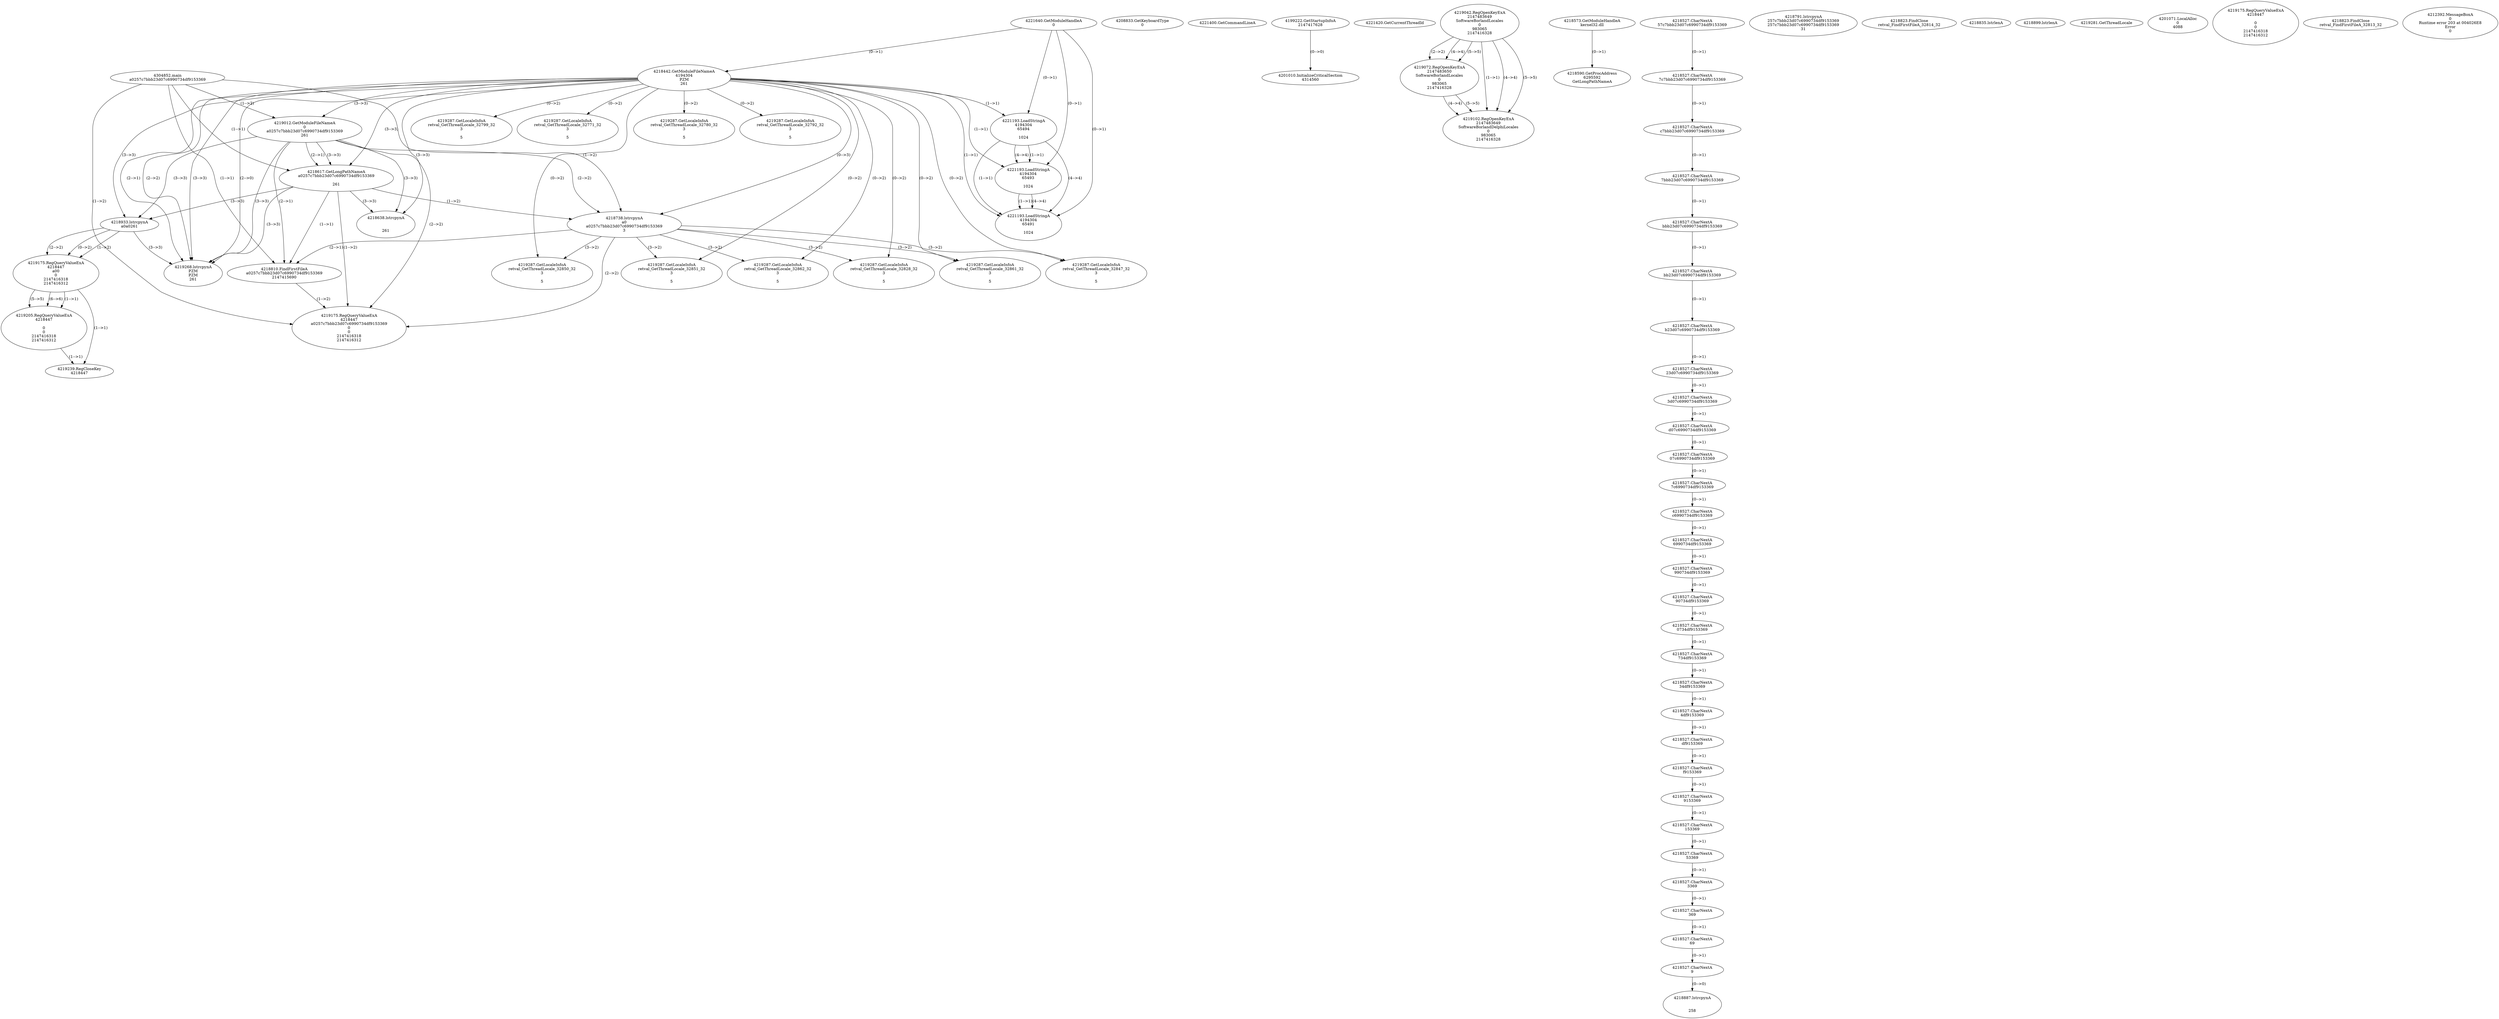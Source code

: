 // Global SCDG with merge call
digraph {
	0 [label="4304852.main
a0257c7bbb23d07c6990734df9153369"]
	1 [label="4221640.GetModuleHandleA
0"]
	2 [label="4208833.GetKeyboardType
0"]
	3 [label="4221400.GetCommandLineA
"]
	4 [label="4199222.GetStartupInfoA
2147417628"]
	5 [label="4221420.GetCurrentThreadId
"]
	6 [label="4218442.GetModuleFileNameA
4194304
PZM
261"]
	1 -> 6 [label="(0-->1)"]
	7 [label="4219012.GetModuleFileNameA
0
a0257c7bbb23d07c6990734df9153369
261"]
	0 -> 7 [label="(1-->2)"]
	6 -> 7 [label="(3-->3)"]
	8 [label="4219042.RegOpenKeyExA
2147483649
Software\Borland\Locales
0
983065
2147416328"]
	9 [label="4218573.GetModuleHandleA
kernel32.dll"]
	10 [label="4218590.GetProcAddress
6295592
GetLongPathNameA"]
	9 -> 10 [label="(0-->1)"]
	11 [label="4218617.GetLongPathNameA
a0257c7bbb23d07c6990734df9153369

261"]
	0 -> 11 [label="(1-->1)"]
	7 -> 11 [label="(2-->1)"]
	6 -> 11 [label="(3-->3)"]
	7 -> 11 [label="(3-->3)"]
	12 [label="4218738.lstrcpynA
a0
a0257c7bbb23d07c6990734df9153369
3"]
	0 -> 12 [label="(1-->2)"]
	7 -> 12 [label="(2-->2)"]
	11 -> 12 [label="(1-->2)"]
	6 -> 12 [label="(0-->3)"]
	13 [label="4218527.CharNextA
57c7bbb23d07c6990734df9153369"]
	14 [label="4218527.CharNextA
7c7bbb23d07c6990734df9153369"]
	13 -> 14 [label="(0-->1)"]
	15 [label="4218527.CharNextA
c7bbb23d07c6990734df9153369"]
	14 -> 15 [label="(0-->1)"]
	16 [label="4218527.CharNextA
7bbb23d07c6990734df9153369"]
	15 -> 16 [label="(0-->1)"]
	17 [label="4218527.CharNextA
bbb23d07c6990734df9153369"]
	16 -> 17 [label="(0-->1)"]
	18 [label="4218527.CharNextA
bb23d07c6990734df9153369"]
	17 -> 18 [label="(0-->1)"]
	19 [label="4218527.CharNextA
b23d07c6990734df9153369"]
	18 -> 19 [label="(0-->1)"]
	20 [label="4218527.CharNextA
23d07c6990734df9153369"]
	19 -> 20 [label="(0-->1)"]
	21 [label="4218527.CharNextA
3d07c6990734df9153369"]
	20 -> 21 [label="(0-->1)"]
	22 [label="4218527.CharNextA
d07c6990734df9153369"]
	21 -> 22 [label="(0-->1)"]
	23 [label="4218527.CharNextA
07c6990734df9153369"]
	22 -> 23 [label="(0-->1)"]
	24 [label="4218527.CharNextA
7c6990734df9153369"]
	23 -> 24 [label="(0-->1)"]
	25 [label="4218527.CharNextA
c6990734df9153369"]
	24 -> 25 [label="(0-->1)"]
	26 [label="4218527.CharNextA
6990734df9153369"]
	25 -> 26 [label="(0-->1)"]
	27 [label="4218527.CharNextA
990734df9153369"]
	26 -> 27 [label="(0-->1)"]
	28 [label="4218527.CharNextA
90734df9153369"]
	27 -> 28 [label="(0-->1)"]
	29 [label="4218527.CharNextA
0734df9153369"]
	28 -> 29 [label="(0-->1)"]
	30 [label="4218527.CharNextA
734df9153369"]
	29 -> 30 [label="(0-->1)"]
	31 [label="4218527.CharNextA
34df9153369"]
	30 -> 31 [label="(0-->1)"]
	32 [label="4218527.CharNextA
4df9153369"]
	31 -> 32 [label="(0-->1)"]
	33 [label="4218527.CharNextA
df9153369"]
	32 -> 33 [label="(0-->1)"]
	34 [label="4218527.CharNextA
f9153369"]
	33 -> 34 [label="(0-->1)"]
	35 [label="4218527.CharNextA
9153369"]
	34 -> 35 [label="(0-->1)"]
	36 [label="4218527.CharNextA
153369"]
	35 -> 36 [label="(0-->1)"]
	37 [label="4218527.CharNextA
53369"]
	36 -> 37 [label="(0-->1)"]
	38 [label="4218527.CharNextA
3369"]
	37 -> 38 [label="(0-->1)"]
	39 [label="4218527.CharNextA
369"]
	38 -> 39 [label="(0-->1)"]
	40 [label="4218527.CharNextA
69"]
	39 -> 40 [label="(0-->1)"]
	41 [label="4218527.CharNextA
9"]
	40 -> 41 [label="(0-->1)"]
	42 [label="4218791.lstrcpynA
257c7bbb23d07c6990734df9153369
257c7bbb23d07c6990734df9153369
31"]
	43 [label="4218810.FindFirstFileA
a0257c7bbb23d07c6990734df9153369
2147415690"]
	0 -> 43 [label="(1-->1)"]
	7 -> 43 [label="(2-->1)"]
	11 -> 43 [label="(1-->1)"]
	12 -> 43 [label="(2-->1)"]
	44 [label="4218823.FindClose
retval_FindFirstFileA_32814_32"]
	45 [label="4218835.lstrlenA
"]
	46 [label="4218887.lstrcpynA


258"]
	41 -> 46 [label="(0-->0)"]
	47 [label="4218899.lstrlenA
"]
	48 [label="4218933.lstrcpynA
a0\
a0\
261"]
	6 -> 48 [label="(3-->3)"]
	7 -> 48 [label="(3-->3)"]
	11 -> 48 [label="(3-->3)"]
	49 [label="4219175.RegQueryValueExA
4218447
a0\
0
0
2147416318
2147416312"]
	48 -> 49 [label="(1-->2)"]
	48 -> 49 [label="(2-->2)"]
	48 -> 49 [label="(0-->2)"]
	50 [label="4219205.RegQueryValueExA
4218447

0
0
2147416318
2147416312"]
	49 -> 50 [label="(1-->1)"]
	49 -> 50 [label="(5-->5)"]
	49 -> 50 [label="(6-->6)"]
	51 [label="4219239.RegCloseKey
4218447"]
	49 -> 51 [label="(1-->1)"]
	50 -> 51 [label="(1-->1)"]
	52 [label="4219268.lstrcpynA
PZM
PZM
261"]
	6 -> 52 [label="(2-->1)"]
	6 -> 52 [label="(2-->2)"]
	6 -> 52 [label="(3-->3)"]
	7 -> 52 [label="(3-->3)"]
	11 -> 52 [label="(3-->3)"]
	48 -> 52 [label="(3-->3)"]
	6 -> 52 [label="(2-->0)"]
	53 [label="4219281.GetThreadLocale
"]
	54 [label="4219287.GetLocaleInfoA
retval_GetThreadLocale_32861_32
3

5"]
	6 -> 54 [label="(0-->2)"]
	12 -> 54 [label="(3-->2)"]
	55 [label="4221193.LoadStringA
4194304
65494

1024"]
	1 -> 55 [label="(0-->1)"]
	6 -> 55 [label="(1-->1)"]
	56 [label="4201010.InitializeCriticalSection
4314560"]
	4 -> 56 [label="(0-->0)"]
	57 [label="4201071.LocalAlloc
0
4088"]
	58 [label="4218638.lstrcpynA


261"]
	6 -> 58 [label="(3-->3)"]
	7 -> 58 [label="(3-->3)"]
	11 -> 58 [label="(3-->3)"]
	59 [label="4219175.RegQueryValueExA
4218447

0
0
2147416318
2147416312"]
	60 [label="4219287.GetLocaleInfoA
retval_GetThreadLocale_32799_32
3

5"]
	6 -> 60 [label="(0-->2)"]
	61 [label="4221193.LoadStringA
4194304
65493

1024"]
	1 -> 61 [label="(0-->1)"]
	6 -> 61 [label="(1-->1)"]
	55 -> 61 [label="(1-->1)"]
	55 -> 61 [label="(4-->4)"]
	62 [label="4221193.LoadStringA
4194304
65491

1024"]
	1 -> 62 [label="(0-->1)"]
	6 -> 62 [label="(1-->1)"]
	55 -> 62 [label="(1-->1)"]
	61 -> 62 [label="(1-->1)"]
	55 -> 62 [label="(4-->4)"]
	61 -> 62 [label="(4-->4)"]
	63 [label="4219072.RegOpenKeyExA
2147483650
Software\Borland\Locales
0
983065
2147416328"]
	8 -> 63 [label="(2-->2)"]
	8 -> 63 [label="(4-->4)"]
	8 -> 63 [label="(5-->5)"]
	64 [label="4218823.FindClose
retval_FindFirstFileA_32813_32"]
	65 [label="4219287.GetLocaleInfoA
retval_GetThreadLocale_32850_32
3

5"]
	6 -> 65 [label="(0-->2)"]
	12 -> 65 [label="(3-->2)"]
	66 [label="4212392.MessageBoxA
0
Runtime error 203 at 004026E8
Error
0"]
	67 [label="4219102.RegOpenKeyExA
2147483649
Software\Borland\Delphi\Locales
0
983065
2147416328"]
	8 -> 67 [label="(1-->1)"]
	8 -> 67 [label="(4-->4)"]
	63 -> 67 [label="(4-->4)"]
	8 -> 67 [label="(5-->5)"]
	63 -> 67 [label="(5-->5)"]
	68 [label="4219287.GetLocaleInfoA
retval_GetThreadLocale_32771_32
3

5"]
	6 -> 68 [label="(0-->2)"]
	69 [label="4219287.GetLocaleInfoA
retval_GetThreadLocale_32780_32
3

5"]
	6 -> 69 [label="(0-->2)"]
	70 [label="4219287.GetLocaleInfoA
retval_GetThreadLocale_32792_32
3

5"]
	6 -> 70 [label="(0-->2)"]
	71 [label="4219175.RegQueryValueExA
4218447
a0257c7bbb23d07c6990734df9153369
0
0
2147416318
2147416312"]
	0 -> 71 [label="(1-->2)"]
	7 -> 71 [label="(2-->2)"]
	11 -> 71 [label="(1-->2)"]
	12 -> 71 [label="(2-->2)"]
	43 -> 71 [label="(1-->2)"]
	72 [label="4219287.GetLocaleInfoA
retval_GetThreadLocale_32862_32
3

5"]
	6 -> 72 [label="(0-->2)"]
	12 -> 72 [label="(3-->2)"]
	73 [label="4219287.GetLocaleInfoA
retval_GetThreadLocale_32847_32
3

5"]
	6 -> 73 [label="(0-->2)"]
	12 -> 73 [label="(3-->2)"]
	74 [label="4219287.GetLocaleInfoA
retval_GetThreadLocale_32828_32
3

5"]
	6 -> 74 [label="(0-->2)"]
	12 -> 74 [label="(3-->2)"]
	75 [label="4219287.GetLocaleInfoA
retval_GetThreadLocale_32851_32
3

5"]
	6 -> 75 [label="(0-->2)"]
	12 -> 75 [label="(3-->2)"]
}
